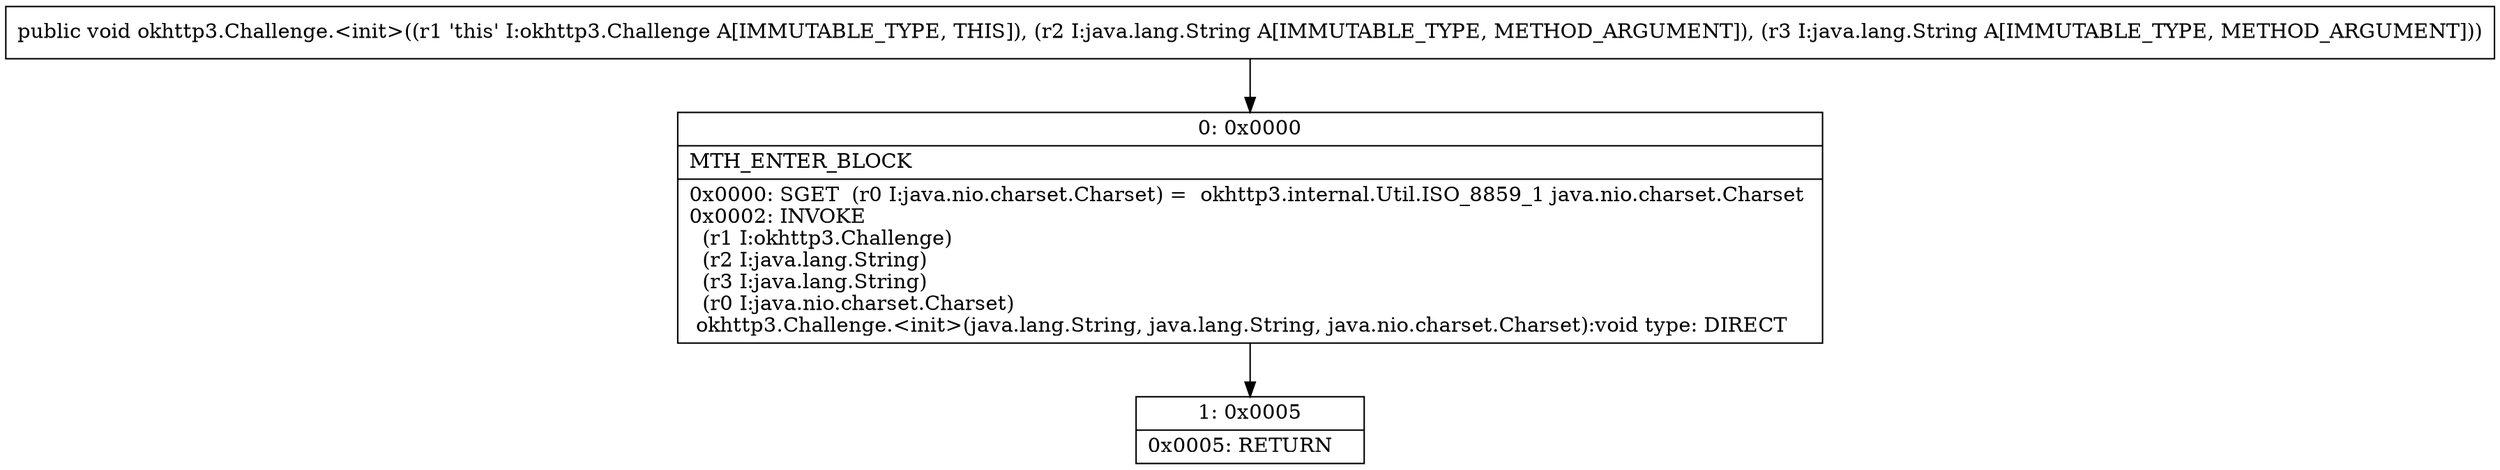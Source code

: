 digraph "CFG forokhttp3.Challenge.\<init\>(Ljava\/lang\/String;Ljava\/lang\/String;)V" {
Node_0 [shape=record,label="{0\:\ 0x0000|MTH_ENTER_BLOCK\l|0x0000: SGET  (r0 I:java.nio.charset.Charset) =  okhttp3.internal.Util.ISO_8859_1 java.nio.charset.Charset \l0x0002: INVOKE  \l  (r1 I:okhttp3.Challenge)\l  (r2 I:java.lang.String)\l  (r3 I:java.lang.String)\l  (r0 I:java.nio.charset.Charset)\l okhttp3.Challenge.\<init\>(java.lang.String, java.lang.String, java.nio.charset.Charset):void type: DIRECT \l}"];
Node_1 [shape=record,label="{1\:\ 0x0005|0x0005: RETURN   \l}"];
MethodNode[shape=record,label="{public void okhttp3.Challenge.\<init\>((r1 'this' I:okhttp3.Challenge A[IMMUTABLE_TYPE, THIS]), (r2 I:java.lang.String A[IMMUTABLE_TYPE, METHOD_ARGUMENT]), (r3 I:java.lang.String A[IMMUTABLE_TYPE, METHOD_ARGUMENT])) }"];
MethodNode -> Node_0;
Node_0 -> Node_1;
}

